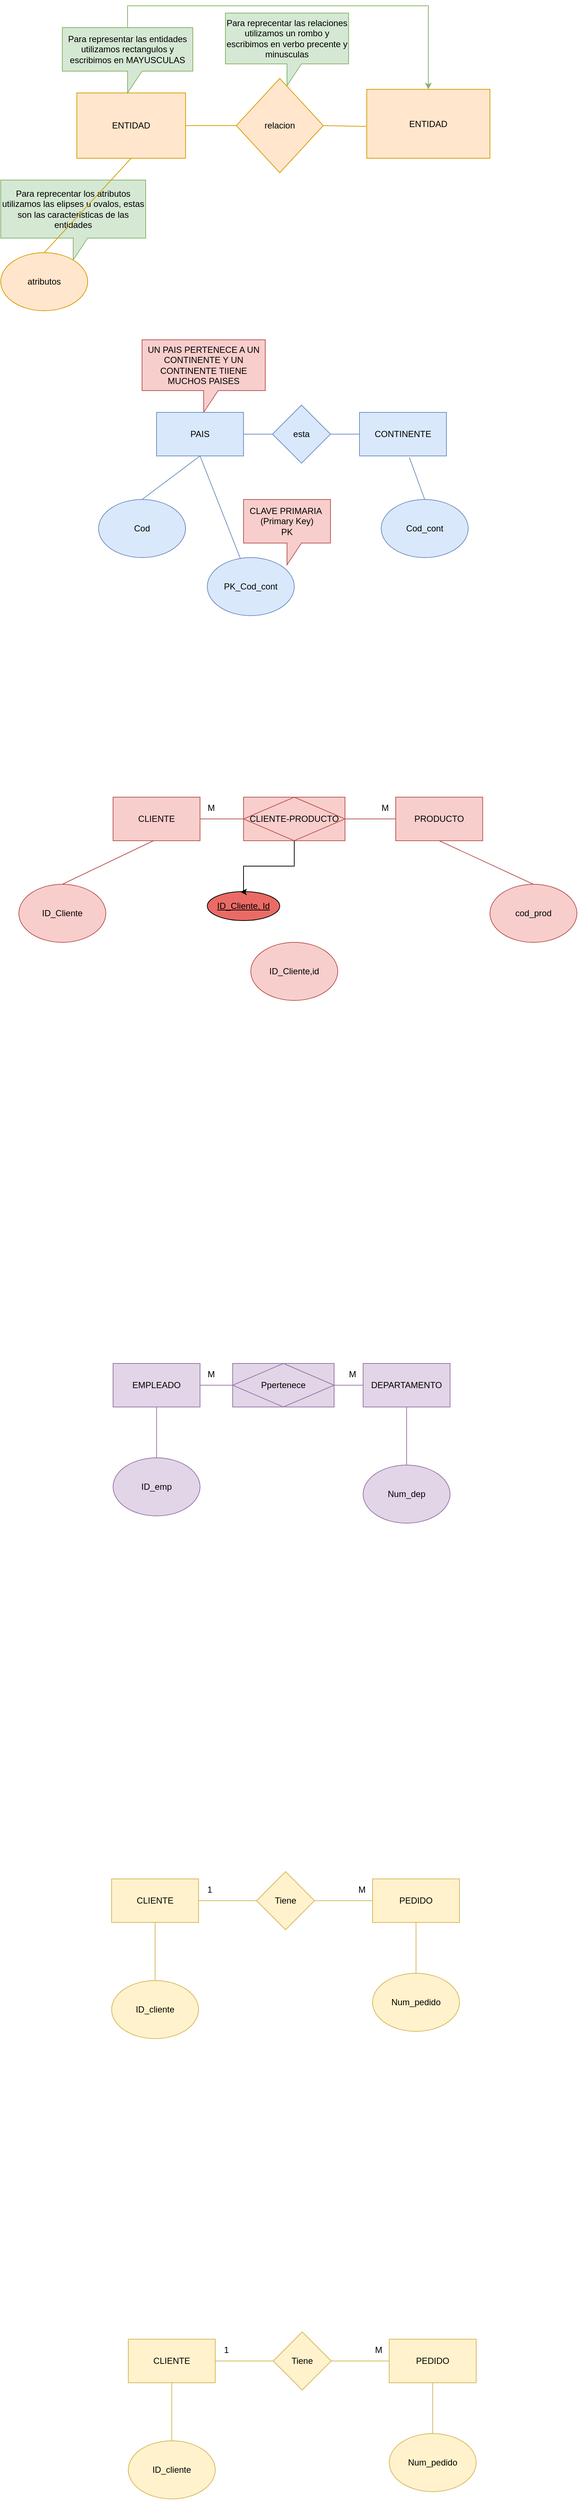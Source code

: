 <mxfile version="24.7.7">
  <diagram name="Page-1" id="JSeKSO8ZdNYYrxb71jYy">
    <mxGraphModel dx="1114" dy="1693" grid="1" gridSize="10" guides="1" tooltips="1" connect="1" arrows="1" fold="1" page="1" pageScale="1" pageWidth="850" pageHeight="1100" math="0" shadow="0">
      <root>
        <mxCell id="0" />
        <mxCell id="1" parent="0" />
        <mxCell id="GOX-7ON0G959BvuLG5Tn-1" value="ENTIDAD" style="rounded=0;whiteSpace=wrap;html=1;fillColor=#ffe6cc;strokeColor=#d79b00;" parent="1" vertex="1">
          <mxGeometry x="140" y="120" width="150" height="90" as="geometry" />
        </mxCell>
        <mxCell id="GOX-7ON0G959BvuLG5Tn-2" value="relacion" style="rhombus;whiteSpace=wrap;html=1;fillColor=#ffe6cc;strokeColor=#d79b00;" parent="1" vertex="1">
          <mxGeometry x="360" y="100" width="120" height="130" as="geometry" />
        </mxCell>
        <mxCell id="GOX-7ON0G959BvuLG5Tn-3" value="ENTIDAD" style="rounded=0;whiteSpace=wrap;html=1;fillColor=#ffe6cc;strokeColor=#d79b00;" parent="1" vertex="1">
          <mxGeometry x="540" y="115" width="170" height="95" as="geometry" />
        </mxCell>
        <mxCell id="GOX-7ON0G959BvuLG5Tn-4" value="UN PAIS PERTENECE A UN CONTINENTE Y UN CONTINENTE TIIENE MUCHOS PAISES" style="shape=callout;whiteSpace=wrap;html=1;perimeter=calloutPerimeter;fillColor=#f8cecc;strokeColor=#b85450;" parent="1" vertex="1">
          <mxGeometry x="230" y="460" width="170" height="100" as="geometry" />
        </mxCell>
        <mxCell id="GOX-7ON0G959BvuLG5Tn-6" value="esta" style="rhombus;whiteSpace=wrap;html=1;fillColor=#dae8fc;strokeColor=#6c8ebf;" parent="1" vertex="1">
          <mxGeometry x="410" y="550" width="80" height="80" as="geometry" />
        </mxCell>
        <mxCell id="GOX-7ON0G959BvuLG5Tn-14" value="PAIS" style="rounded=0;whiteSpace=wrap;html=1;fillColor=#dae8fc;strokeColor=#6c8ebf;" parent="1" vertex="1">
          <mxGeometry x="250" y="560" width="120" height="60" as="geometry" />
        </mxCell>
        <mxCell id="GOX-7ON0G959BvuLG5Tn-15" value="CONTINENTE" style="rounded=0;whiteSpace=wrap;html=1;fillColor=#dae8fc;strokeColor=#6c8ebf;" parent="1" vertex="1">
          <mxGeometry x="530" y="560" width="120" height="60" as="geometry" />
        </mxCell>
        <mxCell id="GOX-7ON0G959BvuLG5Tn-16" value="" style="endArrow=none;html=1;rounded=0;exitX=1;exitY=0.5;exitDx=0;exitDy=0;entryX=0;entryY=0.5;entryDx=0;entryDy=0;fillColor=#dae8fc;strokeColor=#6c8ebf;" parent="1" source="GOX-7ON0G959BvuLG5Tn-14" target="GOX-7ON0G959BvuLG5Tn-6" edge="1">
          <mxGeometry width="50" height="50" relative="1" as="geometry">
            <mxPoint x="380" y="620" as="sourcePoint" />
            <mxPoint x="430" y="570" as="targetPoint" />
          </mxGeometry>
        </mxCell>
        <mxCell id="GOX-7ON0G959BvuLG5Tn-17" value="Cod" style="ellipse;whiteSpace=wrap;html=1;fillColor=#dae8fc;strokeColor=#6c8ebf;" parent="1" vertex="1">
          <mxGeometry x="170" y="680" width="120" height="80" as="geometry" />
        </mxCell>
        <mxCell id="GOX-7ON0G959BvuLG5Tn-18" value="" style="endArrow=none;html=1;rounded=0;exitX=0.5;exitY=1;exitDx=0;exitDy=0;entryX=0.5;entryY=0;entryDx=0;entryDy=0;fillColor=#dae8fc;strokeColor=#6c8ebf;" parent="1" source="GOX-7ON0G959BvuLG5Tn-14" target="GOX-7ON0G959BvuLG5Tn-17" edge="1">
          <mxGeometry width="50" height="50" relative="1" as="geometry">
            <mxPoint x="382" y="605" as="sourcePoint" />
            <mxPoint x="420" y="600" as="targetPoint" />
          </mxGeometry>
        </mxCell>
        <mxCell id="GOX-7ON0G959BvuLG5Tn-19" value="" style="endArrow=none;html=1;rounded=0;entryX=0;entryY=0.5;entryDx=0;entryDy=0;exitX=1;exitY=0.5;exitDx=0;exitDy=0;fillColor=#dae8fc;strokeColor=#6c8ebf;" parent="1" source="GOX-7ON0G959BvuLG5Tn-6" target="GOX-7ON0G959BvuLG5Tn-15" edge="1">
          <mxGeometry width="50" height="50" relative="1" as="geometry">
            <mxPoint x="460" y="720" as="sourcePoint" />
            <mxPoint x="240" y="690" as="targetPoint" />
          </mxGeometry>
        </mxCell>
        <mxCell id="GOX-7ON0G959BvuLG5Tn-20" value="Cod_cont" style="ellipse;whiteSpace=wrap;html=1;fillColor=#dae8fc;strokeColor=#6c8ebf;" parent="1" vertex="1">
          <mxGeometry x="560" y="680" width="120" height="80" as="geometry" />
        </mxCell>
        <mxCell id="GOX-7ON0G959BvuLG5Tn-22" value="" style="endArrow=none;html=1;rounded=0;exitX=0.5;exitY=0;exitDx=0;exitDy=0;entryX=0.573;entryY=1.032;entryDx=0;entryDy=0;entryPerimeter=0;fillColor=#dae8fc;strokeColor=#6c8ebf;" parent="1" source="GOX-7ON0G959BvuLG5Tn-20" target="GOX-7ON0G959BvuLG5Tn-15" edge="1">
          <mxGeometry width="50" height="50" relative="1" as="geometry">
            <mxPoint x="382" y="605" as="sourcePoint" />
            <mxPoint x="420" y="600" as="targetPoint" />
          </mxGeometry>
        </mxCell>
        <mxCell id="GOX-7ON0G959BvuLG5Tn-24" value="PK_Cod_cont" style="ellipse;whiteSpace=wrap;html=1;fillColor=#dae8fc;strokeColor=#6c8ebf;" parent="1" vertex="1">
          <mxGeometry x="320" y="760" width="120" height="80" as="geometry" />
        </mxCell>
        <mxCell id="GOX-7ON0G959BvuLG5Tn-25" value="CLIENTE-PRODUCTO" style="shape=associativeEntity;whiteSpace=wrap;html=1;align=center;fillColor=#f8cecc;strokeColor=#b85450;" parent="1" vertex="1">
          <mxGeometry x="370" y="1090" width="140" height="60" as="geometry" />
        </mxCell>
        <mxCell id="GOX-7ON0G959BvuLG5Tn-26" value="CLIENTE" style="rounded=0;whiteSpace=wrap;html=1;fillColor=#f8cecc;strokeColor=#b85450;" parent="1" vertex="1">
          <mxGeometry x="190" y="1090" width="120" height="60" as="geometry" />
        </mxCell>
        <mxCell id="GOX-7ON0G959BvuLG5Tn-27" value="" style="endArrow=none;html=1;rounded=0;exitX=0;exitY=0.5;exitDx=0;exitDy=0;entryX=1;entryY=0.5;entryDx=0;entryDy=0;fillColor=#f8cecc;strokeColor=#b85450;" parent="1" source="GOX-7ON0G959BvuLG5Tn-25" target="GOX-7ON0G959BvuLG5Tn-26" edge="1">
          <mxGeometry width="50" height="50" relative="1" as="geometry">
            <mxPoint x="380" y="920" as="sourcePoint" />
            <mxPoint x="300" y="980" as="targetPoint" />
          </mxGeometry>
        </mxCell>
        <mxCell id="GOX-7ON0G959BvuLG5Tn-28" value="ID_Cliente" style="ellipse;whiteSpace=wrap;html=1;fillColor=#f8cecc;strokeColor=#b85450;" parent="1" vertex="1">
          <mxGeometry x="60" y="1210" width="120" height="80" as="geometry" />
        </mxCell>
        <mxCell id="GOX-7ON0G959BvuLG5Tn-29" value="" style="endArrow=none;html=1;rounded=0;exitX=0.5;exitY=0;exitDx=0;exitDy=0;entryX=0.469;entryY=0.996;entryDx=0;entryDy=0;entryPerimeter=0;fillColor=#f8cecc;strokeColor=#b85450;" parent="1" source="GOX-7ON0G959BvuLG5Tn-28" target="GOX-7ON0G959BvuLG5Tn-26" edge="1">
          <mxGeometry width="50" height="50" relative="1" as="geometry">
            <mxPoint x="380" y="1130" as="sourcePoint" />
            <mxPoint x="280" y="1170" as="targetPoint" />
            <Array as="points" />
          </mxGeometry>
        </mxCell>
        <mxCell id="GOX-7ON0G959BvuLG5Tn-30" value="PRODUCTO" style="rounded=0;whiteSpace=wrap;html=1;fillColor=#f8cecc;strokeColor=#b85450;" parent="1" vertex="1">
          <mxGeometry x="580" y="1090" width="120" height="60" as="geometry" />
        </mxCell>
        <mxCell id="GOX-7ON0G959BvuLG5Tn-32" value="" style="endArrow=none;html=1;rounded=0;exitX=0;exitY=0.5;exitDx=0;exitDy=0;entryX=1;entryY=0.5;entryDx=0;entryDy=0;fillColor=#f8cecc;strokeColor=#b85450;" parent="1" source="GOX-7ON0G959BvuLG5Tn-30" target="GOX-7ON0G959BvuLG5Tn-25" edge="1">
          <mxGeometry width="50" height="50" relative="1" as="geometry">
            <mxPoint x="570" y="1119.67" as="sourcePoint" />
            <mxPoint x="510" y="1119.67" as="targetPoint" />
          </mxGeometry>
        </mxCell>
        <mxCell id="GOX-7ON0G959BvuLG5Tn-33" value="cod_prod" style="ellipse;whiteSpace=wrap;html=1;fillColor=#f8cecc;strokeColor=#b85450;" parent="1" vertex="1">
          <mxGeometry x="710" y="1210" width="120" height="80" as="geometry" />
        </mxCell>
        <mxCell id="GOX-7ON0G959BvuLG5Tn-34" value="" style="endArrow=none;html=1;rounded=0;exitX=0.5;exitY=1;exitDx=0;exitDy=0;entryX=0.5;entryY=0;entryDx=0;entryDy=0;fillColor=#f8cecc;strokeColor=#b85450;" parent="1" source="GOX-7ON0G959BvuLG5Tn-30" target="GOX-7ON0G959BvuLG5Tn-33" edge="1">
          <mxGeometry width="50" height="50" relative="1" as="geometry">
            <mxPoint x="590" y="1130" as="sourcePoint" />
            <mxPoint x="520" y="1130" as="targetPoint" />
          </mxGeometry>
        </mxCell>
        <mxCell id="GOX-7ON0G959BvuLG5Tn-35" value="" style="endArrow=none;html=1;rounded=0;entryX=0.381;entryY=0.018;entryDx=0;entryDy=0;entryPerimeter=0;exitX=0.5;exitY=1;exitDx=0;exitDy=0;fillColor=#dae8fc;strokeColor=#6c8ebf;" parent="1" source="GOX-7ON0G959BvuLG5Tn-14" target="GOX-7ON0G959BvuLG5Tn-24" edge="1">
          <mxGeometry width="50" height="50" relative="1" as="geometry">
            <mxPoint x="310" y="650" as="sourcePoint" />
            <mxPoint x="240" y="690" as="targetPoint" />
          </mxGeometry>
        </mxCell>
        <mxCell id="GOX-7ON0G959BvuLG5Tn-36" value="CLAVE PRIMARIA&amp;nbsp;&lt;div&gt;(Primary Key)&lt;/div&gt;&lt;div&gt;PK&lt;/div&gt;" style="shape=callout;whiteSpace=wrap;html=1;perimeter=calloutPerimeter;fillColor=#f8cecc;strokeColor=#b85450;" parent="1" vertex="1">
          <mxGeometry x="370" y="680" width="120" height="90" as="geometry" />
        </mxCell>
        <mxCell id="GOX-7ON0G959BvuLG5Tn-37" value="" style="endArrow=none;html=1;rounded=0;exitX=1;exitY=0.5;exitDx=0;exitDy=0;entryX=0;entryY=0.5;entryDx=0;entryDy=0;fillColor=#ffe6cc;strokeColor=#d79b00;" parent="1" source="GOX-7ON0G959BvuLG5Tn-1" target="GOX-7ON0G959BvuLG5Tn-2" edge="1">
          <mxGeometry width="50" height="50" relative="1" as="geometry">
            <mxPoint x="410" y="120" as="sourcePoint" />
            <mxPoint x="460" y="70" as="targetPoint" />
          </mxGeometry>
        </mxCell>
        <mxCell id="GOX-7ON0G959BvuLG5Tn-38" value="" style="endArrow=none;html=1;rounded=0;entryX=-0.005;entryY=0.538;entryDx=0;entryDy=0;exitX=1;exitY=0.5;exitDx=0;exitDy=0;fillColor=#ffe6cc;strokeColor=#d79b00;entryPerimeter=0;" parent="1" source="GOX-7ON0G959BvuLG5Tn-2" target="GOX-7ON0G959BvuLG5Tn-3" edge="1">
          <mxGeometry width="50" height="50" relative="1" as="geometry">
            <mxPoint x="490" y="170" as="sourcePoint" />
            <mxPoint x="550" y="190" as="targetPoint" />
          </mxGeometry>
        </mxCell>
        <mxCell id="GOX-7ON0G959BvuLG5Tn-39" value="ID_Cliente,id" style="ellipse;whiteSpace=wrap;html=1;fillColor=#f8cecc;strokeColor=#b85450;" parent="1" vertex="1">
          <mxGeometry x="380" y="1290" width="120" height="80" as="geometry" />
        </mxCell>
        <mxCell id="GOX-7ON0G959BvuLG5Tn-40" value="EMPLEADO" style="rounded=0;whiteSpace=wrap;html=1;fillColor=#e1d5e7;strokeColor=#9673a6;" parent="1" vertex="1">
          <mxGeometry x="190" y="1870" width="120" height="60" as="geometry" />
        </mxCell>
        <mxCell id="GOX-7ON0G959BvuLG5Tn-42" value="DEPARTAMENTO" style="rounded=0;whiteSpace=wrap;html=1;fillColor=#e1d5e7;strokeColor=#9673a6;" parent="1" vertex="1">
          <mxGeometry x="535" y="1870" width="120" height="60" as="geometry" />
        </mxCell>
        <mxCell id="GOX-7ON0G959BvuLG5Tn-43" value="" style="endArrow=none;html=1;rounded=0;exitX=1;exitY=0.5;exitDx=0;exitDy=0;entryX=0;entryY=0.5;entryDx=0;entryDy=0;fillColor=#e1d5e7;strokeColor=#9673a6;" parent="1" source="GOX-7ON0G959BvuLG5Tn-40" target="GOX-7ON0G959BvuLG5Tn-67" edge="1">
          <mxGeometry width="50" height="50" relative="1" as="geometry">
            <mxPoint x="425" y="2020" as="sourcePoint" />
            <mxPoint x="475" y="1970" as="targetPoint" />
          </mxGeometry>
        </mxCell>
        <mxCell id="GOX-7ON0G959BvuLG5Tn-44" value="" style="endArrow=none;html=1;rounded=0;exitX=1;exitY=0.5;exitDx=0;exitDy=0;entryX=0;entryY=0.5;entryDx=0;entryDy=0;fillColor=#e1d5e7;strokeColor=#9673a6;" parent="1" source="GOX-7ON0G959BvuLG5Tn-67" target="GOX-7ON0G959BvuLG5Tn-42" edge="1">
          <mxGeometry width="50" height="50" relative="1" as="geometry">
            <mxPoint x="480" y="1899.6" as="sourcePoint" />
            <mxPoint x="565" y="1899.6" as="targetPoint" />
            <Array as="points" />
          </mxGeometry>
        </mxCell>
        <mxCell id="GOX-7ON0G959BvuLG5Tn-45" value="Num_dep" style="ellipse;whiteSpace=wrap;html=1;fillColor=#e1d5e7;strokeColor=#9673a6;" parent="1" vertex="1">
          <mxGeometry x="535" y="2010" width="120" height="80" as="geometry" />
        </mxCell>
        <mxCell id="GOX-7ON0G959BvuLG5Tn-46" value="ID_emp" style="ellipse;whiteSpace=wrap;html=1;fillColor=#e1d5e7;strokeColor=#9673a6;" parent="1" vertex="1">
          <mxGeometry x="190" y="2000" width="120" height="80" as="geometry" />
        </mxCell>
        <mxCell id="GOX-7ON0G959BvuLG5Tn-47" value="" style="endArrow=none;html=1;rounded=0;exitX=0.5;exitY=1;exitDx=0;exitDy=0;entryX=0.5;entryY=0;entryDx=0;entryDy=0;fillColor=#e1d5e7;strokeColor=#9673a6;" parent="1" source="GOX-7ON0G959BvuLG5Tn-40" target="GOX-7ON0G959BvuLG5Tn-46" edge="1">
          <mxGeometry width="50" height="50" relative="1" as="geometry">
            <mxPoint x="320" y="1910" as="sourcePoint" />
            <mxPoint x="405" y="1910" as="targetPoint" />
          </mxGeometry>
        </mxCell>
        <mxCell id="GOX-7ON0G959BvuLG5Tn-48" value="" style="endArrow=none;html=1;rounded=0;exitX=0.5;exitY=1;exitDx=0;exitDy=0;entryX=0.5;entryY=0;entryDx=0;entryDy=0;fillColor=#e1d5e7;strokeColor=#9673a6;" parent="1" source="GOX-7ON0G959BvuLG5Tn-42" target="GOX-7ON0G959BvuLG5Tn-45" edge="1">
          <mxGeometry width="50" height="50" relative="1" as="geometry">
            <mxPoint x="260" y="1940" as="sourcePoint" />
            <mxPoint x="260" y="2010" as="targetPoint" />
          </mxGeometry>
        </mxCell>
        <mxCell id="GOX-7ON0G959BvuLG5Tn-50" value="CLIENTE" style="rounded=0;whiteSpace=wrap;html=1;fillColor=#fff2cc;strokeColor=#d6b656;" parent="1" vertex="1">
          <mxGeometry x="188" y="2580" width="120" height="60" as="geometry" />
        </mxCell>
        <mxCell id="GOX-7ON0G959BvuLG5Tn-51" value="PEDIDO" style="rounded=0;whiteSpace=wrap;html=1;fillColor=#fff2cc;strokeColor=#d6b656;" parent="1" vertex="1">
          <mxGeometry x="548" y="2580" width="120" height="60" as="geometry" />
        </mxCell>
        <mxCell id="GOX-7ON0G959BvuLG5Tn-52" value="Tiene" style="rhombus;whiteSpace=wrap;html=1;fillColor=#fff2cc;strokeColor=#d6b656;" parent="1" vertex="1">
          <mxGeometry x="388" y="2570" width="80" height="80" as="geometry" />
        </mxCell>
        <mxCell id="GOX-7ON0G959BvuLG5Tn-53" value="Num_pedido" style="ellipse;whiteSpace=wrap;html=1;fillColor=#fff2cc;strokeColor=#d6b656;" parent="1" vertex="1">
          <mxGeometry x="548" y="2710" width="120" height="80" as="geometry" />
        </mxCell>
        <mxCell id="GOX-7ON0G959BvuLG5Tn-54" value="" style="endArrow=none;html=1;rounded=0;exitX=1;exitY=0.5;exitDx=0;exitDy=0;entryX=0;entryY=0.5;entryDx=0;entryDy=0;fillColor=#fff2cc;strokeColor=#d6b656;" parent="1" source="GOX-7ON0G959BvuLG5Tn-50" target="GOX-7ON0G959BvuLG5Tn-52" edge="1">
          <mxGeometry width="50" height="50" relative="1" as="geometry">
            <mxPoint x="438" y="2700" as="sourcePoint" />
            <mxPoint x="488" y="2650" as="targetPoint" />
          </mxGeometry>
        </mxCell>
        <mxCell id="GOX-7ON0G959BvuLG5Tn-55" value="" style="endArrow=none;html=1;rounded=0;exitX=0;exitY=0.5;exitDx=0;exitDy=0;entryX=1;entryY=0.5;entryDx=0;entryDy=0;fillColor=#fff2cc;strokeColor=#d6b656;" parent="1" source="GOX-7ON0G959BvuLG5Tn-51" target="GOX-7ON0G959BvuLG5Tn-52" edge="1">
          <mxGeometry width="50" height="50" relative="1" as="geometry">
            <mxPoint x="318" y="2630" as="sourcePoint" />
            <mxPoint x="398" y="2620" as="targetPoint" />
          </mxGeometry>
        </mxCell>
        <mxCell id="GOX-7ON0G959BvuLG5Tn-56" value="" style="endArrow=none;html=1;rounded=0;exitX=0.5;exitY=1;exitDx=0;exitDy=0;entryX=0.5;entryY=0;entryDx=0;entryDy=0;fillColor=#fff2cc;strokeColor=#d6b656;" parent="1" source="GOX-7ON0G959BvuLG5Tn-51" target="GOX-7ON0G959BvuLG5Tn-53" edge="1">
          <mxGeometry width="50" height="50" relative="1" as="geometry">
            <mxPoint x="328" y="2640" as="sourcePoint" />
            <mxPoint x="408" y="2630" as="targetPoint" />
          </mxGeometry>
        </mxCell>
        <mxCell id="GOX-7ON0G959BvuLG5Tn-57" value="ID_cliente" style="ellipse;whiteSpace=wrap;html=1;fillColor=#fff2cc;strokeColor=#d6b656;" parent="1" vertex="1">
          <mxGeometry x="188" y="2720" width="120" height="80" as="geometry" />
        </mxCell>
        <mxCell id="GOX-7ON0G959BvuLG5Tn-58" value="" style="endArrow=none;html=1;rounded=0;exitX=0.5;exitY=1;exitDx=0;exitDy=0;entryX=0.5;entryY=0;entryDx=0;entryDy=0;fillColor=#fff2cc;strokeColor=#d6b656;" parent="1" source="GOX-7ON0G959BvuLG5Tn-50" target="GOX-7ON0G959BvuLG5Tn-57" edge="1">
          <mxGeometry width="50" height="50" relative="1" as="geometry">
            <mxPoint x="308" y="2650" as="sourcePoint" />
            <mxPoint x="308" y="2710" as="targetPoint" />
          </mxGeometry>
        </mxCell>
        <mxCell id="GOX-7ON0G959BvuLG5Tn-59" value="M" style="text;html=1;align=center;verticalAlign=middle;resizable=0;points=[];autosize=1;strokeColor=none;fillColor=none;" parent="1" vertex="1">
          <mxGeometry x="518" y="2580" width="30" height="30" as="geometry" />
        </mxCell>
        <mxCell id="GOX-7ON0G959BvuLG5Tn-60" value="1" style="text;html=1;align=center;verticalAlign=middle;resizable=0;points=[];autosize=1;strokeColor=none;fillColor=none;" parent="1" vertex="1">
          <mxGeometry x="308" y="2580" width="30" height="30" as="geometry" />
        </mxCell>
        <mxCell id="GOX-7ON0G959BvuLG5Tn-65" value="M" style="text;html=1;align=center;verticalAlign=middle;resizable=0;points=[];autosize=1;strokeColor=none;fillColor=none;" parent="1" vertex="1">
          <mxGeometry x="310" y="1870" width="30" height="30" as="geometry" />
        </mxCell>
        <mxCell id="GOX-7ON0G959BvuLG5Tn-66" value="M" style="text;html=1;align=center;verticalAlign=middle;resizable=0;points=[];autosize=1;strokeColor=none;fillColor=none;" parent="1" vertex="1">
          <mxGeometry x="505" y="1870" width="30" height="30" as="geometry" />
        </mxCell>
        <mxCell id="GOX-7ON0G959BvuLG5Tn-67" value="Ppertenece" style="shape=associativeEntity;whiteSpace=wrap;html=1;align=center;fillColor=#e1d5e7;strokeColor=#9673a6;" parent="1" vertex="1">
          <mxGeometry x="355" y="1870" width="140" height="60" as="geometry" />
        </mxCell>
        <mxCell id="GOX-7ON0G959BvuLG5Tn-68" value="CLIENTE" style="rounded=0;whiteSpace=wrap;html=1;fillColor=#fff2cc;strokeColor=#d6b656;" parent="1" vertex="1">
          <mxGeometry x="211" y="3214" width="120" height="60" as="geometry" />
        </mxCell>
        <mxCell id="GOX-7ON0G959BvuLG5Tn-69" value="PEDIDO" style="rounded=0;whiteSpace=wrap;html=1;fillColor=#fff2cc;strokeColor=#d6b656;" parent="1" vertex="1">
          <mxGeometry x="571" y="3214" width="120" height="60" as="geometry" />
        </mxCell>
        <mxCell id="GOX-7ON0G959BvuLG5Tn-70" value="Tiene" style="rhombus;whiteSpace=wrap;html=1;fillColor=#fff2cc;strokeColor=#d6b656;" parent="1" vertex="1">
          <mxGeometry x="411" y="3204" width="80" height="80" as="geometry" />
        </mxCell>
        <mxCell id="GOX-7ON0G959BvuLG5Tn-71" value="Num_pedido" style="ellipse;whiteSpace=wrap;html=1;fillColor=#fff2cc;strokeColor=#d6b656;" parent="1" vertex="1">
          <mxGeometry x="571" y="3344" width="120" height="80" as="geometry" />
        </mxCell>
        <mxCell id="GOX-7ON0G959BvuLG5Tn-72" value="" style="endArrow=none;html=1;rounded=0;exitX=1;exitY=0.5;exitDx=0;exitDy=0;entryX=0;entryY=0.5;entryDx=0;entryDy=0;fillColor=#fff2cc;strokeColor=#d6b656;" parent="1" source="GOX-7ON0G959BvuLG5Tn-68" target="GOX-7ON0G959BvuLG5Tn-70" edge="1">
          <mxGeometry width="50" height="50" relative="1" as="geometry">
            <mxPoint x="461" y="3334" as="sourcePoint" />
            <mxPoint x="511" y="3284" as="targetPoint" />
          </mxGeometry>
        </mxCell>
        <mxCell id="GOX-7ON0G959BvuLG5Tn-73" value="" style="endArrow=none;html=1;rounded=0;exitX=0;exitY=0.5;exitDx=0;exitDy=0;entryX=1;entryY=0.5;entryDx=0;entryDy=0;fillColor=#fff2cc;strokeColor=#d6b656;" parent="1" source="GOX-7ON0G959BvuLG5Tn-69" target="GOX-7ON0G959BvuLG5Tn-70" edge="1">
          <mxGeometry width="50" height="50" relative="1" as="geometry">
            <mxPoint x="341" y="3264" as="sourcePoint" />
            <mxPoint x="421" y="3254" as="targetPoint" />
          </mxGeometry>
        </mxCell>
        <mxCell id="GOX-7ON0G959BvuLG5Tn-74" value="" style="endArrow=none;html=1;rounded=0;exitX=0.5;exitY=1;exitDx=0;exitDy=0;entryX=0.5;entryY=0;entryDx=0;entryDy=0;fillColor=#fff2cc;strokeColor=#d6b656;" parent="1" source="GOX-7ON0G959BvuLG5Tn-69" target="GOX-7ON0G959BvuLG5Tn-71" edge="1">
          <mxGeometry width="50" height="50" relative="1" as="geometry">
            <mxPoint x="351" y="3274" as="sourcePoint" />
            <mxPoint x="431" y="3264" as="targetPoint" />
          </mxGeometry>
        </mxCell>
        <mxCell id="GOX-7ON0G959BvuLG5Tn-75" value="ID_cliente" style="ellipse;whiteSpace=wrap;html=1;fillColor=#fff2cc;strokeColor=#d6b656;" parent="1" vertex="1">
          <mxGeometry x="211" y="3354" width="120" height="80" as="geometry" />
        </mxCell>
        <mxCell id="GOX-7ON0G959BvuLG5Tn-76" value="" style="endArrow=none;html=1;rounded=0;exitX=0.5;exitY=1;exitDx=0;exitDy=0;entryX=0.5;entryY=0;entryDx=0;entryDy=0;fillColor=#fff2cc;strokeColor=#d6b656;" parent="1" source="GOX-7ON0G959BvuLG5Tn-68" target="GOX-7ON0G959BvuLG5Tn-75" edge="1">
          <mxGeometry width="50" height="50" relative="1" as="geometry">
            <mxPoint x="331" y="3284" as="sourcePoint" />
            <mxPoint x="331" y="3344" as="targetPoint" />
          </mxGeometry>
        </mxCell>
        <mxCell id="GOX-7ON0G959BvuLG5Tn-77" value="M" style="text;html=1;align=center;verticalAlign=middle;resizable=0;points=[];autosize=1;strokeColor=none;fillColor=none;" parent="1" vertex="1">
          <mxGeometry x="541" y="3214" width="30" height="30" as="geometry" />
        </mxCell>
        <mxCell id="GOX-7ON0G959BvuLG5Tn-78" value="1" style="text;html=1;align=center;verticalAlign=middle;resizable=0;points=[];autosize=1;strokeColor=none;fillColor=none;" parent="1" vertex="1">
          <mxGeometry x="331" y="3214" width="30" height="30" as="geometry" />
        </mxCell>
        <mxCell id="GOX-7ON0G959BvuLG5Tn-79" value="M" style="text;html=1;align=center;verticalAlign=middle;resizable=0;points=[];autosize=1;" parent="1" vertex="1">
          <mxGeometry x="310" y="1090" width="30" height="30" as="geometry" />
        </mxCell>
        <mxCell id="GOX-7ON0G959BvuLG5Tn-80" value="M" style="text;html=1;align=center;verticalAlign=middle;resizable=0;points=[];autosize=1;" parent="1" vertex="1">
          <mxGeometry x="550" y="1090" width="30" height="30" as="geometry" />
        </mxCell>
        <mxCell id="OcXAvfXiBh_NjEl1nt2g-1" value="Para reprecentar las relaciones utilizamos un rombo y escribimos en verbo precente y minusculas" style="shape=callout;whiteSpace=wrap;html=1;perimeter=calloutPerimeter;fillColor=#d5e8d4;strokeColor=#82b366;" parent="1" vertex="1">
          <mxGeometry x="345" y="10" width="170" height="100" as="geometry" />
        </mxCell>
        <mxCell id="OcXAvfXiBh_NjEl1nt2g-2" value="Para reprecentar los atributos utilizamos las elipses u ovalos, estas son las caracteristicas de las entidades" style="shape=callout;whiteSpace=wrap;html=1;perimeter=calloutPerimeter;fillColor=#d5e8d4;strokeColor=#82b366;" parent="1" vertex="1">
          <mxGeometry x="35" y="240" width="200" height="110" as="geometry" />
        </mxCell>
        <mxCell id="OcXAvfXiBh_NjEl1nt2g-4" style="edgeStyle=orthogonalEdgeStyle;rounded=0;orthogonalLoop=1;jettySize=auto;html=1;entryX=0.5;entryY=0;entryDx=0;entryDy=0;fillColor=#d5e8d4;strokeColor=#82b366;" parent="1" source="OcXAvfXiBh_NjEl1nt2g-3" target="GOX-7ON0G959BvuLG5Tn-3" edge="1">
          <mxGeometry relative="1" as="geometry">
            <Array as="points">
              <mxPoint x="210" />
              <mxPoint x="625" />
            </Array>
          </mxGeometry>
        </mxCell>
        <mxCell id="OcXAvfXiBh_NjEl1nt2g-3" value="Para representar las entidades utilizamos rectangulos y escribimos en MAYUSCULAS" style="shape=callout;whiteSpace=wrap;html=1;perimeter=calloutPerimeter;fillColor=#d5e8d4;strokeColor=#82b366;position2=0.5;" parent="1" vertex="1">
          <mxGeometry x="120" y="30" width="180" height="90" as="geometry" />
        </mxCell>
        <mxCell id="OcXAvfXiBh_NjEl1nt2g-5" value="" style="endArrow=none;html=1;rounded=0;exitX=0.5;exitY=1;exitDx=0;exitDy=0;fillColor=#ffe6cc;strokeColor=#d79b00;entryX=0.5;entryY=0;entryDx=0;entryDy=0;" parent="1" source="GOX-7ON0G959BvuLG5Tn-1" target="OcXAvfXiBh_NjEl1nt2g-6" edge="1">
          <mxGeometry width="50" height="50" relative="1" as="geometry">
            <mxPoint x="300" y="175" as="sourcePoint" />
            <mxPoint x="130" y="260" as="targetPoint" />
          </mxGeometry>
        </mxCell>
        <mxCell id="OcXAvfXiBh_NjEl1nt2g-6" value="atributos" style="ellipse;whiteSpace=wrap;html=1;fillColor=#ffe6cc;strokeColor=#d79b00;" parent="1" vertex="1">
          <mxGeometry x="35" y="340" width="120" height="80" as="geometry" />
        </mxCell>
        <mxCell id="ekGPkGIPkw8sTP0l3hG8-2" value="ID_Cliente, Id" style="ellipse;whiteSpace=wrap;html=1;align=center;fontStyle=4;fillColor=#EA6B66;" parent="1" vertex="1">
          <mxGeometry x="320" y="1220" width="100" height="40" as="geometry" />
        </mxCell>
        <mxCell id="ekGPkGIPkw8sTP0l3hG8-3" style="edgeStyle=orthogonalEdgeStyle;rounded=0;orthogonalLoop=1;jettySize=auto;html=1;entryX=0.456;entryY=0.014;entryDx=0;entryDy=0;entryPerimeter=0;" parent="1" source="GOX-7ON0G959BvuLG5Tn-25" target="ekGPkGIPkw8sTP0l3hG8-2" edge="1">
          <mxGeometry relative="1" as="geometry">
            <Array as="points">
              <mxPoint x="440" y="1185" />
              <mxPoint x="370" y="1185" />
              <mxPoint x="370" y="1221" />
            </Array>
          </mxGeometry>
        </mxCell>
      </root>
    </mxGraphModel>
  </diagram>
</mxfile>
